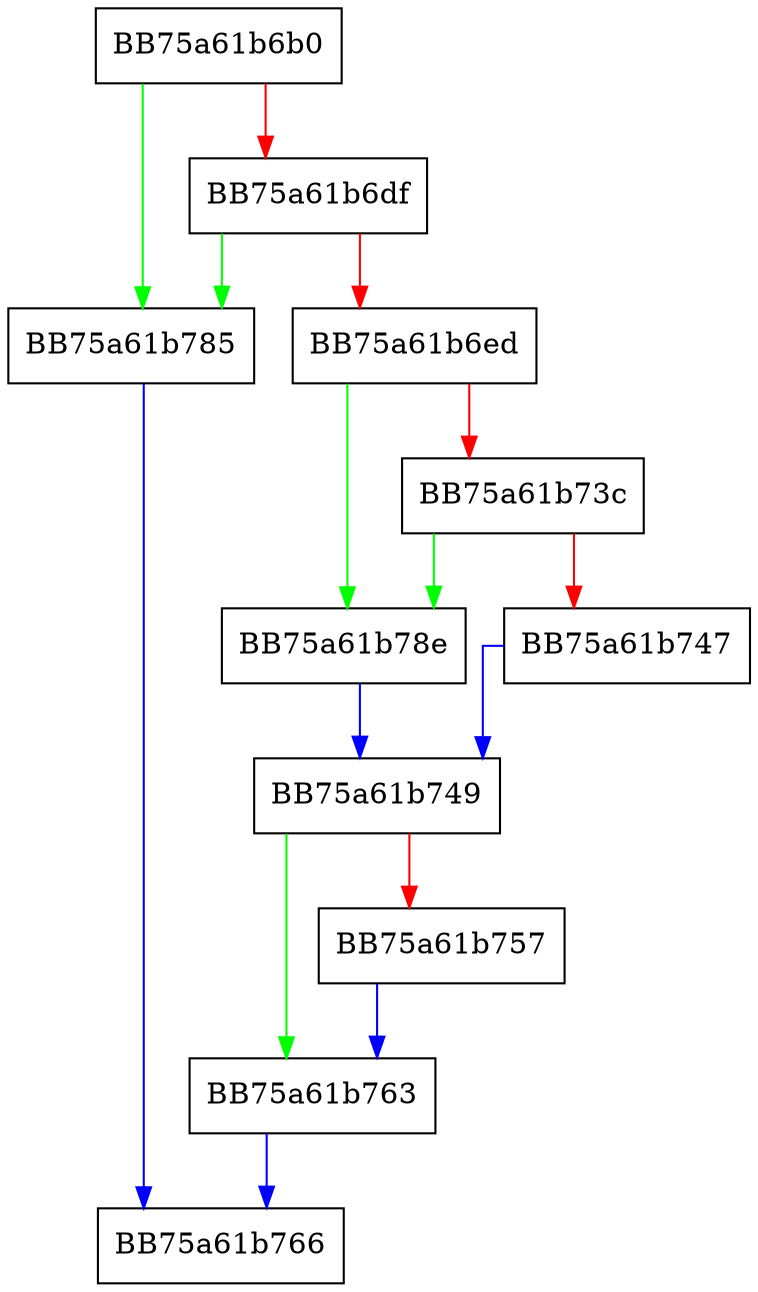 digraph NTDLL_DLL_ObjMgr_ValidateVFSHandle {
  node [shape="box"];
  graph [splines=ortho];
  BB75a61b6b0 -> BB75a61b785 [color="green"];
  BB75a61b6b0 -> BB75a61b6df [color="red"];
  BB75a61b6df -> BB75a61b785 [color="green"];
  BB75a61b6df -> BB75a61b6ed [color="red"];
  BB75a61b6ed -> BB75a61b78e [color="green"];
  BB75a61b6ed -> BB75a61b73c [color="red"];
  BB75a61b73c -> BB75a61b78e [color="green"];
  BB75a61b73c -> BB75a61b747 [color="red"];
  BB75a61b747 -> BB75a61b749 [color="blue"];
  BB75a61b749 -> BB75a61b763 [color="green"];
  BB75a61b749 -> BB75a61b757 [color="red"];
  BB75a61b757 -> BB75a61b763 [color="blue"];
  BB75a61b763 -> BB75a61b766 [color="blue"];
  BB75a61b785 -> BB75a61b766 [color="blue"];
  BB75a61b78e -> BB75a61b749 [color="blue"];
}